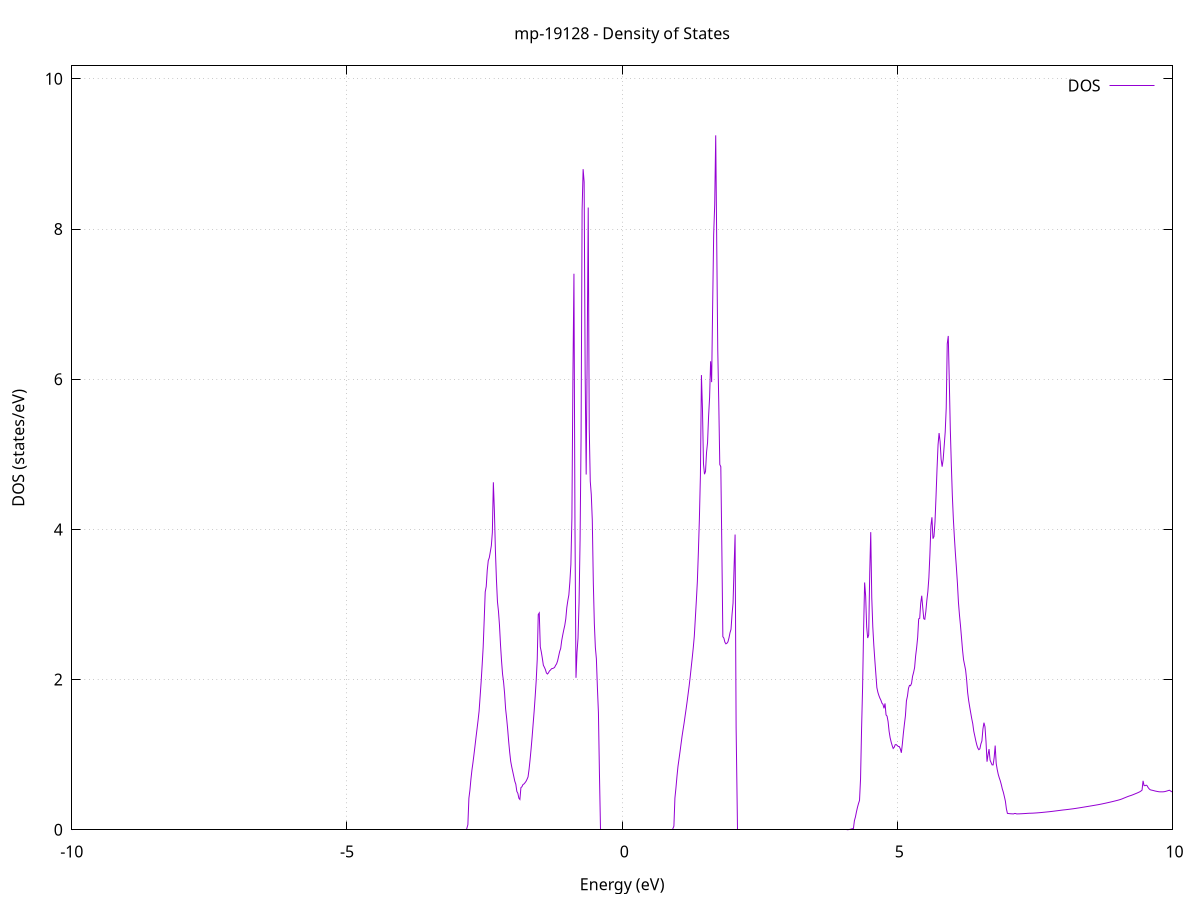 set title 'mp-19128 - Density of States'
set xlabel 'Energy (eV)'
set ylabel 'DOS (states/eV)'
set grid
set xrange [-10:10]
set yrange [0:10.173]
set xzeroaxis lt -1
set terminal png size 800,600
set output 'mp-19128_dos_gnuplot.png'
plot '-' using 1:2 with lines title 'DOS'
-17.592000 0.000000
-17.573500 0.000000
-17.554900 0.000000
-17.536400 0.000000
-17.517900 0.000000
-17.499300 0.000000
-17.480800 0.000000
-17.462300 0.000000
-17.443700 0.000000
-17.425200 0.000000
-17.406700 0.000000
-17.388200 0.000000
-17.369600 0.000000
-17.351100 0.000000
-17.332600 0.000000
-17.314000 0.000000
-17.295500 0.000000
-17.277000 0.000000
-17.258400 0.000000
-17.239900 0.000000
-17.221400 0.000000
-17.202800 0.000000
-17.184300 0.000000
-17.165800 0.000000
-17.147200 0.000000
-17.128700 0.000000
-17.110200 0.000000
-17.091600 0.000000
-17.073100 0.000000
-17.054600 0.000000
-17.036000 0.000000
-17.017500 0.000000
-16.999000 0.000000
-16.980400 0.000000
-16.961900 0.000000
-16.943400 0.000000
-16.924800 0.000000
-16.906300 0.000000
-16.887800 0.000000
-16.869200 0.000000
-16.850700 0.000000
-16.832200 0.000000
-16.813600 0.000000
-16.795100 0.000000
-16.776600 0.000000
-16.758100 0.000000
-16.739500 0.000000
-16.721000 0.000000
-16.702500 0.000000
-16.683900 0.000000
-16.665400 0.000000
-16.646900 0.000000
-16.628300 0.000000
-16.609800 0.000000
-16.591300 0.000000
-16.572700 0.000000
-16.554200 0.000000
-16.535700 0.000000
-16.517100 0.000000
-16.498600 0.000000
-16.480100 0.000000
-16.461500 0.000000
-16.443000 0.000000
-16.424500 0.000000
-16.405900 0.000000
-16.387400 0.000000
-16.368900 0.000000
-16.350300 0.000000
-16.331800 0.000000
-16.313300 0.000000
-16.294700 0.000000
-16.276200 0.000000
-16.257700 0.000000
-16.239100 0.000000
-16.220600 0.000000
-16.202100 0.000000
-16.183500 0.000000
-16.165000 0.000000
-16.146500 0.000000
-16.127900 0.000000
-16.109400 0.000000
-16.090900 0.000000
-16.072400 0.000000
-16.053800 0.000000
-16.035300 0.000000
-16.016800 0.000000
-15.998200 0.000000
-15.979700 0.000000
-15.961200 0.000000
-15.942600 0.000000
-15.924100 0.000000
-15.905600 0.000000
-15.887000 0.000000
-15.868500 0.000000
-15.850000 0.000000
-15.831400 0.000000
-15.812900 0.000000
-15.794400 0.000000
-15.775800 0.000000
-15.757300 0.000000
-15.738800 0.000000
-15.720200 0.000000
-15.701700 0.000000
-15.683200 0.000000
-15.664600 0.000000
-15.646100 0.000000
-15.627600 0.000000
-15.609000 0.000000
-15.590500 0.000000
-15.572000 0.000000
-15.553400 0.000000
-15.534900 0.080900
-15.516400 0.178100
-15.497800 0.261800
-15.479300 0.307000
-15.460800 0.366800
-15.442300 0.412900
-15.423700 0.457500
-15.405200 0.509700
-15.386700 0.558300
-15.368100 0.603200
-15.349600 0.652600
-15.331100 0.704800
-15.312500 0.757300
-15.294000 0.811000
-15.275500 0.866700
-15.256900 0.925500
-15.238400 0.990500
-15.219900 1.057400
-15.201300 1.126600
-15.182800 1.203700
-15.164300 1.284000
-15.145700 1.373200
-15.127200 1.473900
-15.108700 1.580600
-15.090100 1.691900
-15.071600 1.824100
-15.053100 1.983100
-15.034500 2.152100
-15.016000 2.338000
-14.997500 2.579800
-14.978900 2.883500
-14.960400 3.253200
-14.941900 3.796700
-14.923300 4.752800
-14.904800 5.020900
-14.886300 5.139300
-14.867700 5.295300
-14.849200 5.509300
-14.830700 5.657000
-14.812200 6.000100
-14.793600 6.228800
-14.775100 7.183000
-14.756600 8.825500
-14.738000 14.661000
-14.719500 0.000000
-14.701000 0.000000
-14.682400 0.000000
-14.663900 0.000000
-14.645400 0.000000
-14.626800 0.000000
-14.608300 0.000000
-14.589800 0.000000
-14.571200 0.000000
-14.552700 0.000000
-14.534200 0.000000
-14.515600 0.000000
-14.497100 0.000000
-14.478600 0.000000
-14.460000 0.000000
-14.441500 0.000000
-14.423000 0.000000
-14.404400 0.000000
-14.385900 0.000000
-14.367400 0.000000
-14.348800 0.000000
-14.330300 0.000000
-14.311800 0.000000
-14.293200 0.000000
-14.274700 0.000000
-14.256200 0.000000
-14.237600 0.000000
-14.219100 0.000000
-14.200600 0.000000
-14.182100 0.000000
-14.163500 0.000000
-14.145000 0.000000
-14.126500 0.000000
-14.107900 0.000000
-14.089400 0.000000
-14.070900 0.000000
-14.052300 0.000000
-14.033800 0.000000
-14.015300 0.000000
-13.996700 0.000000
-13.978200 0.000000
-13.959700 0.000000
-13.941100 0.000000
-13.922600 0.000000
-13.904100 0.000000
-13.885500 0.000000
-13.867000 0.000000
-13.848500 0.000000
-13.829900 0.000000
-13.811400 0.000000
-13.792900 0.000000
-13.774300 0.000000
-13.755800 0.000000
-13.737300 0.000000
-13.718700 0.000000
-13.700200 0.000000
-13.681700 0.000000
-13.663100 0.000000
-13.644600 0.000000
-13.626100 0.000000
-13.607500 0.000000
-13.589000 0.000000
-13.570500 0.000000
-13.552000 0.000000
-13.533400 0.000000
-13.514900 0.000000
-13.496400 0.000000
-13.477800 0.000000
-13.459300 0.000000
-13.440800 0.000000
-13.422200 0.000000
-13.403700 0.000000
-13.385200 0.000000
-13.366600 0.000000
-13.348100 0.000000
-13.329600 0.000000
-13.311000 0.000000
-13.292500 0.000000
-13.274000 0.000000
-13.255400 0.000000
-13.236900 0.000000
-13.218400 0.000000
-13.199800 0.000000
-13.181300 0.000000
-13.162800 0.000000
-13.144200 0.000000
-13.125700 0.000000
-13.107200 0.000000
-13.088600 0.000000
-13.070100 0.000000
-13.051600 0.000000
-13.033000 0.000000
-13.014500 0.000000
-12.996000 0.000000
-12.977400 0.000000
-12.958900 0.000000
-12.940400 0.000000
-12.921900 0.000000
-12.903300 0.000000
-12.884800 0.000000
-12.866300 0.000000
-12.847700 0.000000
-12.829200 0.000000
-12.810700 0.000000
-12.792100 0.000000
-12.773600 0.000000
-12.755100 0.000000
-12.736500 0.000000
-12.718000 0.000000
-12.699500 0.000000
-12.680900 0.000000
-12.662400 0.000000
-12.643900 0.000000
-12.625300 0.000000
-12.606800 0.000000
-12.588300 0.000000
-12.569700 0.000000
-12.551200 0.000000
-12.532700 0.000000
-12.514100 0.000000
-12.495600 0.000000
-12.477100 0.000000
-12.458500 0.000000
-12.440000 0.000000
-12.421500 0.000000
-12.402900 0.000000
-12.384400 0.000000
-12.365900 0.000000
-12.347300 0.000000
-12.328800 0.000000
-12.310300 0.000000
-12.291700 0.000000
-12.273200 0.000000
-12.254700 0.000000
-12.236200 0.000000
-12.217600 0.000000
-12.199100 0.000000
-12.180600 0.000000
-12.162000 0.000000
-12.143500 0.000000
-12.125000 0.000000
-12.106400 0.000000
-12.087900 0.000000
-12.069400 0.000000
-12.050800 0.000000
-12.032300 0.000000
-12.013800 0.000000
-11.995200 0.000000
-11.976700 0.000000
-11.958200 0.000000
-11.939600 0.000000
-11.921100 0.000000
-11.902600 0.000000
-11.884000 0.000000
-11.865500 0.000000
-11.847000 0.000000
-11.828400 0.000000
-11.809900 0.000000
-11.791400 0.000000
-11.772800 0.000000
-11.754300 0.000000
-11.735800 0.000000
-11.717200 0.000000
-11.698700 0.000000
-11.680200 0.000000
-11.661600 0.000000
-11.643100 0.000000
-11.624600 0.000000
-11.606100 0.000000
-11.587500 0.000000
-11.569000 0.000000
-11.550500 0.000000
-11.531900 0.000000
-11.513400 0.000000
-11.494900 0.000000
-11.476300 0.000000
-11.457800 0.000000
-11.439300 0.000000
-11.420700 0.000000
-11.402200 0.000000
-11.383700 0.000000
-11.365100 0.000000
-11.346600 0.000000
-11.328100 0.000000
-11.309500 0.000000
-11.291000 0.000000
-11.272500 0.000000
-11.253900 0.000000
-11.235400 0.000000
-11.216900 0.000000
-11.198300 0.000000
-11.179800 0.000000
-11.161300 0.000000
-11.142700 0.000000
-11.124200 0.000000
-11.105700 0.000000
-11.087100 0.000000
-11.068600 0.000000
-11.050100 0.000000
-11.031500 0.000000
-11.013000 0.000000
-10.994500 0.000000
-10.976000 0.000000
-10.957400 0.000000
-10.938900 0.000000
-10.920400 0.000000
-10.901800 0.000000
-10.883300 0.000000
-10.864800 0.000000
-10.846200 0.000000
-10.827700 0.000000
-10.809200 0.000000
-10.790600 0.000000
-10.772100 0.000000
-10.753600 0.000000
-10.735000 0.000000
-10.716500 0.000000
-10.698000 0.000000
-10.679400 0.000000
-10.660900 0.000000
-10.642400 0.000000
-10.623800 0.000000
-10.605300 0.000000
-10.586800 0.000000
-10.568200 0.000000
-10.549700 0.000000
-10.531200 0.000000
-10.512600 0.000000
-10.494100 0.000000
-10.475600 0.000000
-10.457000 0.000000
-10.438500 0.000000
-10.420000 0.000000
-10.401400 0.000000
-10.382900 0.000000
-10.364400 0.000000
-10.345900 0.000000
-10.327300 0.000000
-10.308800 0.000000
-10.290300 0.000000
-10.271700 0.000000
-10.253200 0.000000
-10.234700 0.000000
-10.216100 0.000000
-10.197600 0.000000
-10.179100 0.000000
-10.160500 0.000000
-10.142000 0.000000
-10.123500 0.000000
-10.104900 0.000000
-10.086400 0.000000
-10.067900 0.000000
-10.049300 0.000000
-10.030800 0.000000
-10.012300 0.000000
-9.993700 0.000000
-9.975200 0.000000
-9.956700 0.000000
-9.938100 0.000000
-9.919600 0.000000
-9.901100 0.000000
-9.882500 0.000000
-9.864000 0.000000
-9.845500 0.000000
-9.826900 0.000000
-9.808400 0.000000
-9.789900 0.000000
-9.771300 0.000000
-9.752800 0.000000
-9.734300 0.000000
-9.715800 0.000000
-9.697200 0.000000
-9.678700 0.000000
-9.660200 0.000000
-9.641600 0.000000
-9.623100 0.000000
-9.604600 0.000000
-9.586000 0.000000
-9.567500 0.000000
-9.549000 0.000000
-9.530400 0.000000
-9.511900 0.000000
-9.493400 0.000000
-9.474800 0.000000
-9.456300 0.000000
-9.437800 0.000000
-9.419200 0.000000
-9.400700 0.000000
-9.382200 0.000000
-9.363600 0.000000
-9.345100 0.000000
-9.326600 0.000000
-9.308000 0.000000
-9.289500 0.000000
-9.271000 0.000000
-9.252400 0.000000
-9.233900 0.000000
-9.215400 0.000000
-9.196800 0.000000
-9.178300 0.000000
-9.159800 0.000000
-9.141200 0.000000
-9.122700 0.000000
-9.104200 0.000000
-9.085700 0.000000
-9.067100 0.000000
-9.048600 0.000000
-9.030100 0.000000
-9.011500 0.000000
-8.993000 0.000000
-8.974500 0.000000
-8.955900 0.000000
-8.937400 0.000000
-8.918900 0.000000
-8.900300 0.000000
-8.881800 0.000000
-8.863300 0.000000
-8.844700 0.000000
-8.826200 0.000000
-8.807700 0.000000
-8.789100 0.000000
-8.770600 0.000000
-8.752100 0.000000
-8.733500 0.000000
-8.715000 0.000000
-8.696500 0.000000
-8.677900 0.000000
-8.659400 0.000000
-8.640900 0.000000
-8.622300 0.000000
-8.603800 0.000000
-8.585300 0.000000
-8.566700 0.000000
-8.548200 0.000000
-8.529700 0.000000
-8.511100 0.000000
-8.492600 0.000000
-8.474100 0.000000
-8.455500 0.000000
-8.437000 0.000000
-8.418500 0.000000
-8.400000 0.000000
-8.381400 0.000000
-8.362900 0.000000
-8.344400 0.000000
-8.325800 0.000000
-8.307300 0.000000
-8.288800 0.000000
-8.270200 0.000000
-8.251700 0.000000
-8.233200 0.000000
-8.214600 0.000000
-8.196100 0.000000
-8.177600 0.000000
-8.159000 0.000000
-8.140500 0.000000
-8.122000 0.000000
-8.103400 0.000000
-8.084900 0.000000
-8.066400 0.000000
-8.047800 0.000000
-8.029300 0.000000
-8.010800 0.000000
-7.992200 0.000000
-7.973700 0.000000
-7.955200 0.000000
-7.936600 0.000000
-7.918100 0.000000
-7.899600 0.000000
-7.881000 0.000000
-7.862500 0.000000
-7.844000 0.000000
-7.825400 0.000000
-7.806900 0.000000
-7.788400 0.000000
-7.769900 0.000000
-7.751300 0.000000
-7.732800 0.000000
-7.714300 0.000000
-7.695700 0.000000
-7.677200 0.000000
-7.658700 0.000000
-7.640100 0.000000
-7.621600 0.000000
-7.603100 0.000000
-7.584500 0.000000
-7.566000 0.000000
-7.547500 0.000000
-7.528900 0.000000
-7.510400 0.000000
-7.491900 0.000000
-7.473300 0.000000
-7.454800 0.000000
-7.436300 0.000000
-7.417700 0.000000
-7.399200 0.000000
-7.380700 0.000000
-7.362100 0.000000
-7.343600 0.000000
-7.325100 0.000000
-7.306500 0.000000
-7.288000 0.000000
-7.269500 0.000000
-7.250900 0.000000
-7.232400 0.000000
-7.213900 0.000000
-7.195300 0.000000
-7.176800 0.000000
-7.158300 0.000000
-7.139800 0.000000
-7.121200 0.000000
-7.102700 0.000000
-7.084200 0.000000
-7.065600 0.000000
-7.047100 0.000000
-7.028600 0.000000
-7.010000 0.000000
-6.991500 0.000000
-6.973000 0.000000
-6.954400 0.000000
-6.935900 0.000000
-6.917400 0.000000
-6.898800 0.000000
-6.880300 0.000000
-6.861800 0.000000
-6.843200 0.000000
-6.824700 0.000000
-6.806200 0.000000
-6.787600 0.000000
-6.769100 0.000000
-6.750600 0.000000
-6.732000 0.000000
-6.713500 0.000000
-6.695000 0.000000
-6.676400 0.000000
-6.657900 0.000000
-6.639400 0.000000
-6.620800 0.000000
-6.602300 0.000000
-6.583800 0.000000
-6.565200 0.000000
-6.546700 0.000000
-6.528200 0.000000
-6.509700 0.000000
-6.491100 0.000000
-6.472600 0.000000
-6.454100 0.000000
-6.435500 0.000000
-6.417000 0.000000
-6.398500 0.000000
-6.379900 0.000000
-6.361400 0.000000
-6.342900 0.000000
-6.324300 0.000000
-6.305800 0.000000
-6.287300 0.000000
-6.268700 0.000000
-6.250200 0.000000
-6.231700 0.000000
-6.213100 0.000000
-6.194600 0.000000
-6.176100 0.000000
-6.157500 0.000000
-6.139000 0.000000
-6.120500 0.000000
-6.101900 0.000000
-6.083400 0.000000
-6.064900 0.000000
-6.046300 0.000000
-6.027800 0.000000
-6.009300 0.000000
-5.990700 0.000000
-5.972200 0.000000
-5.953700 0.000000
-5.935100 0.000000
-5.916600 0.000000
-5.898100 0.000000
-5.879600 0.000000
-5.861000 0.000000
-5.842500 0.000000
-5.824000 0.000000
-5.805400 0.000000
-5.786900 0.000000
-5.768400 0.000000
-5.749800 0.000000
-5.731300 0.000000
-5.712800 0.000000
-5.694200 0.000000
-5.675700 0.000000
-5.657200 0.000000
-5.638600 0.000000
-5.620100 0.000000
-5.601600 0.000000
-5.583000 0.000000
-5.564500 0.000000
-5.546000 0.000000
-5.527400 0.000000
-5.508900 0.000000
-5.490400 0.000000
-5.471800 0.000000
-5.453300 0.000000
-5.434800 0.000000
-5.416200 0.000000
-5.397700 0.000000
-5.379200 0.000000
-5.360600 0.000000
-5.342100 0.000000
-5.323600 0.000000
-5.305000 0.000000
-5.286500 0.000000
-5.268000 0.000000
-5.249500 0.000000
-5.230900 0.000000
-5.212400 0.000000
-5.193900 0.000000
-5.175300 0.000000
-5.156800 0.000000
-5.138300 0.000000
-5.119700 0.000000
-5.101200 0.000000
-5.082700 0.000000
-5.064100 0.000000
-5.045600 0.000000
-5.027100 0.000000
-5.008500 0.000000
-4.990000 0.000000
-4.971500 0.000000
-4.952900 0.000000
-4.934400 0.000000
-4.915900 0.000000
-4.897300 0.000000
-4.878800 0.000000
-4.860300 0.000000
-4.841700 0.000000
-4.823200 0.000000
-4.804700 0.000000
-4.786100 0.000000
-4.767600 0.000000
-4.749100 0.000000
-4.730500 0.000000
-4.712000 0.000000
-4.693500 0.000000
-4.674900 0.000000
-4.656400 0.000000
-4.637900 0.000000
-4.619300 0.000000
-4.600800 0.000000
-4.582300 0.000000
-4.563800 0.000000
-4.545200 0.000000
-4.526700 0.000000
-4.508200 0.000000
-4.489600 0.000000
-4.471100 0.000000
-4.452600 0.000000
-4.434000 0.000000
-4.415500 0.000000
-4.397000 0.000000
-4.378400 0.000000
-4.359900 0.000000
-4.341400 0.000000
-4.322800 0.000000
-4.304300 0.000000
-4.285800 0.000000
-4.267200 0.000000
-4.248700 0.000000
-4.230200 0.000000
-4.211600 0.000000
-4.193100 0.000000
-4.174600 0.000000
-4.156000 0.000000
-4.137500 0.000000
-4.119000 0.000000
-4.100400 0.000000
-4.081900 0.000000
-4.063400 0.000000
-4.044800 0.000000
-4.026300 0.000000
-4.007800 0.000000
-3.989200 0.000000
-3.970700 0.000000
-3.952200 0.000000
-3.933700 0.000000
-3.915100 0.000000
-3.896600 0.000000
-3.878100 0.000000
-3.859500 0.000000
-3.841000 0.000000
-3.822500 0.000000
-3.803900 0.000000
-3.785400 0.000000
-3.766900 0.000000
-3.748300 0.000000
-3.729800 0.000000
-3.711300 0.000000
-3.692700 0.000000
-3.674200 0.000000
-3.655700 0.000000
-3.637100 0.000000
-3.618600 0.000000
-3.600100 0.000000
-3.581500 0.000000
-3.563000 0.000000
-3.544500 0.000000
-3.525900 0.000000
-3.507400 0.000000
-3.488900 0.000000
-3.470300 0.000000
-3.451800 0.000000
-3.433300 0.000000
-3.414700 0.000000
-3.396200 0.000000
-3.377700 0.000000
-3.359100 0.000000
-3.340600 0.000000
-3.322100 0.000000
-3.303600 0.000000
-3.285000 0.000000
-3.266500 0.000000
-3.248000 0.000000
-3.229400 0.000000
-3.210900 0.000000
-3.192400 0.000000
-3.173800 0.000000
-3.155300 0.000000
-3.136800 0.000000
-3.118200 0.000000
-3.099700 0.000000
-3.081200 0.000000
-3.062600 0.000000
-3.044100 0.000000
-3.025600 0.000000
-3.007000 0.000000
-2.988500 0.000000
-2.970000 0.000000
-2.951400 0.000000
-2.932900 0.000000
-2.914400 0.000000
-2.895800 0.000000
-2.877300 0.000000
-2.858800 0.000000
-2.840200 0.000000
-2.821700 0.000000
-2.803200 0.067700
-2.784600 0.419600
-2.766100 0.527000
-2.747600 0.674100
-2.729000 0.796800
-2.710500 0.894900
-2.692000 1.003800
-2.673500 1.117000
-2.654900 1.234300
-2.636400 1.345500
-2.617900 1.457500
-2.599300 1.580200
-2.580800 1.771900
-2.562300 1.968500
-2.543700 2.193300
-2.525200 2.431200
-2.506700 2.788300
-2.488100 3.167200
-2.469600 3.240000
-2.451100 3.455900
-2.432500 3.585000
-2.414000 3.623100
-2.395500 3.701200
-2.376900 3.782100
-2.358400 3.957500
-2.339900 4.627800
-2.321300 4.244400
-2.302800 3.718000
-2.284300 3.333000
-2.265700 3.037700
-2.247200 2.910400
-2.228700 2.723000
-2.210100 2.462800
-2.191600 2.251300
-2.173100 2.074500
-2.154500 1.967800
-2.136000 1.816200
-2.117500 1.609600
-2.098900 1.485500
-2.080400 1.342600
-2.061900 1.176000
-2.043400 1.032200
-2.024800 0.911200
-2.006300 0.837300
-1.987800 0.774400
-1.969200 0.711400
-1.950700 0.646800
-1.932200 0.607400
-1.913600 0.511400
-1.895100 0.485500
-1.876600 0.421100
-1.858000 0.403900
-1.839500 0.560800
-1.821000 0.572900
-1.802400 0.601400
-1.783900 0.610200
-1.765400 0.626000
-1.746800 0.644800
-1.728300 0.672000
-1.709800 0.704500
-1.691200 0.806100
-1.672700 0.934300
-1.654200 1.078600
-1.635600 1.237500
-1.617100 1.410500
-1.598600 1.581700
-1.580000 1.775800
-1.561500 1.987200
-1.543000 2.266600
-1.524400 2.866100
-1.505900 2.888000
-1.487400 2.435200
-1.468800 2.369100
-1.450300 2.284300
-1.431800 2.192000
-1.413200 2.164700
-1.394700 2.134100
-1.376200 2.088900
-1.357700 2.074400
-1.339100 2.089300
-1.320600 2.115200
-1.302100 2.127300
-1.283500 2.144300
-1.265000 2.147400
-1.246500 2.152800
-1.227900 2.161900
-1.209400 2.189400
-1.190900 2.209800
-1.172300 2.250700
-1.153800 2.311900
-1.135300 2.373700
-1.116700 2.414600
-1.098200 2.519200
-1.079700 2.592900
-1.061100 2.660900
-1.042600 2.721600
-1.024100 2.808100
-1.005500 2.958800
-0.987000 3.051600
-0.968500 3.126400
-0.949900 3.300000
-0.931400 3.534400
-0.912900 4.154200
-0.894300 6.044400
-0.875800 7.404700
-0.857300 4.060500
-0.838700 2.024300
-0.820200 2.363200
-0.801700 2.550300
-0.783100 3.021600
-0.764600 3.849300
-0.746100 5.234400
-0.727600 8.251300
-0.709000 8.797400
-0.690500 8.626200
-0.672000 6.067300
-0.653400 4.730700
-0.634900 6.367600
-0.616400 8.286200
-0.597800 5.343700
-0.579300 4.641600
-0.560800 4.463400
-0.542200 4.120400
-0.523700 3.288600
-0.505200 2.745200
-0.486600 2.427900
-0.468100 2.277000
-0.449600 1.893900
-0.431000 1.562400
-0.412500 0.749200
-0.394000 0.000000
-0.375400 0.000000
-0.356900 0.000000
-0.338400 0.000000
-0.319800 0.000000
-0.301300 0.000000
-0.282800 0.000000
-0.264200 0.000000
-0.245700 0.000000
-0.227200 0.000000
-0.208600 0.000000
-0.190100 0.000000
-0.171600 0.000000
-0.153000 0.000000
-0.134500 0.000000
-0.116000 0.000000
-0.097500 0.000000
-0.078900 0.000000
-0.060400 0.000000
-0.041900 0.000000
-0.023300 0.000000
-0.004800 0.000000
0.013700 0.000000
0.032300 0.000000
0.050800 0.000000
0.069300 0.000000
0.087900 0.000000
0.106400 0.000000
0.124900 0.000000
0.143500 0.000000
0.162000 0.000000
0.180500 0.000000
0.199100 0.000000
0.217600 0.000000
0.236100 0.000000
0.254700 0.000000
0.273200 0.000000
0.291700 0.000000
0.310300 0.000000
0.328800 0.000000
0.347300 0.000000
0.365900 0.000000
0.384400 0.000000
0.402900 0.000000
0.421500 0.000000
0.440000 0.000000
0.458500 0.000000
0.477100 0.000000
0.495600 0.000000
0.514100 0.000000
0.532600 0.000000
0.551200 0.000000
0.569700 0.000000
0.588200 0.000000
0.606800 0.000000
0.625300 0.000000
0.643800 0.000000
0.662400 0.000000
0.680900 0.000000
0.699400 0.000000
0.718000 0.000000
0.736500 0.000000
0.755000 0.000000
0.773600 0.000000
0.792100 0.000000
0.810600 0.000000
0.829200 0.000000
0.847700 0.000000
0.866200 0.000000
0.884800 0.000000
0.903300 0.000000
0.921800 0.000000
0.940400 0.048100
0.958900 0.422700
0.977400 0.556000
0.996000 0.710000
1.014500 0.843700
1.033000 0.941000
1.051600 1.039600
1.070100 1.143000
1.088600 1.244900
1.107200 1.334800
1.125700 1.420300
1.144200 1.516700
1.162700 1.610500
1.181300 1.710600
1.199800 1.815900
1.218300 1.920500
1.236900 2.037900
1.255400 2.166100
1.273900 2.291700
1.292500 2.425500
1.311000 2.576800
1.329500 2.810700
1.348100 3.049600
1.366600 3.305500
1.385100 3.696000
1.403700 4.145200
1.422200 4.719300
1.440700 6.055000
1.459300 5.607700
1.477800 4.873400
1.496300 4.735100
1.514900 4.771900
1.533400 5.026400
1.551900 5.156200
1.570500 5.504500
1.589000 5.757300
1.607500 6.239300
1.626100 5.961200
1.644600 6.984800
1.663100 7.926800
1.681700 8.321500
1.700200 9.248300
1.718700 7.811700
1.737300 6.395700
1.755800 5.681900
1.774300 4.864200
1.792800 4.835500
1.811400 3.754100
1.829900 2.571600
1.848400 2.552400
1.867000 2.497700
1.885500 2.476100
1.904000 2.484200
1.922600 2.502900
1.941100 2.554900
1.959600 2.623000
1.978200 2.670000
1.996700 2.866100
2.015200 3.019100
2.033800 3.494500
2.052300 3.931900
2.070800 1.366100
2.089400 0.000000
2.107900 0.000000
2.126400 0.000000
2.145000 0.000000
2.163500 0.000000
2.182000 0.000000
2.200600 0.000000
2.219100 0.000000
2.237600 0.000000
2.256200 0.000000
2.274700 0.000000
2.293200 0.000000
2.311800 0.000000
2.330300 0.000000
2.348800 0.000000
2.367400 0.000000
2.385900 0.000000
2.404400 0.000000
2.423000 0.000000
2.441500 0.000000
2.460000 0.000000
2.478500 0.000000
2.497100 0.000000
2.515600 0.000000
2.534100 0.000000
2.552700 0.000000
2.571200 0.000000
2.589700 0.000000
2.608300 0.000000
2.626800 0.000000
2.645300 0.000000
2.663900 0.000000
2.682400 0.000000
2.700900 0.000000
2.719500 0.000000
2.738000 0.000000
2.756500 0.000000
2.775100 0.000000
2.793600 0.000000
2.812100 0.000000
2.830700 0.000000
2.849200 0.000000
2.867700 0.000000
2.886300 0.000000
2.904800 0.000000
2.923300 0.000000
2.941900 0.000000
2.960400 0.000000
2.978900 0.000000
2.997500 0.000000
3.016000 0.000000
3.034500 0.000000
3.053100 0.000000
3.071600 0.000000
3.090100 0.000000
3.108600 0.000000
3.127200 0.000000
3.145700 0.000000
3.164200 0.000000
3.182800 0.000000
3.201300 0.000000
3.219800 0.000000
3.238400 0.000000
3.256900 0.000000
3.275400 0.000000
3.294000 0.000000
3.312500 0.000000
3.331000 0.000000
3.349600 0.000000
3.368100 0.000000
3.386600 0.000000
3.405200 0.000000
3.423700 0.000000
3.442200 0.000000
3.460800 0.000000
3.479300 0.000000
3.497800 0.000000
3.516400 0.000000
3.534900 0.000000
3.553400 0.000000
3.572000 0.000000
3.590500 0.000000
3.609000 0.000000
3.627600 0.000000
3.646100 0.000000
3.664600 0.000000
3.683200 0.000000
3.701700 0.000000
3.720200 0.000000
3.738700 0.000000
3.757300 0.000000
3.775800 0.000000
3.794300 0.000000
3.812900 0.000000
3.831400 0.000000
3.849900 0.000000
3.868500 0.000000
3.887000 0.000000
3.905500 0.000000
3.924100 0.000000
3.942600 0.000000
3.961100 0.000000
3.979700 0.000000
3.998200 0.000000
4.016700 0.000000
4.035300 0.000000
4.053800 0.000000
4.072300 0.000000
4.090900 0.000400
4.109400 0.001600
4.127900 0.003800
4.146500 0.006700
4.165000 0.010600
4.183500 0.014700
4.202100 0.016500
4.220600 0.122600
4.239100 0.171300
4.257700 0.239800
4.276200 0.299600
4.294700 0.349300
4.313300 0.392000
4.331800 0.677000
4.350300 1.336000
4.368800 1.888100
4.387400 2.669100
4.405900 3.293400
4.424400 3.114600
4.443000 2.701500
4.461500 2.553600
4.480000 2.594900
4.498600 3.418800
4.517100 3.963400
4.535600 3.092300
4.554200 2.704300
4.572700 2.459300
4.591200 2.261400
4.609800 2.076200
4.628300 1.894100
4.646800 1.830600
4.665400 1.787000
4.683900 1.752300
4.702400 1.723700
4.721000 1.685600
4.739500 1.670100
4.758000 1.617500
4.776600 1.682700
4.795100 1.529600
4.813600 1.513700
4.832200 1.440600
4.850700 1.311800
4.869200 1.226700
4.887800 1.168700
4.906300 1.122200
4.924800 1.082800
4.943400 1.098800
4.961900 1.133100
4.980400 1.134400
4.998900 1.121700
5.017500 1.108800
5.036000 1.107800
5.054500 1.077700
5.073100 1.025500
5.091600 1.143600
5.110100 1.286100
5.128700 1.406400
5.147200 1.518300
5.165700 1.718300
5.184300 1.780800
5.202800 1.885000
5.221300 1.922800
5.239900 1.918500
5.258400 1.949600
5.276900 2.043700
5.295500 2.094600
5.314000 2.159700
5.332500 2.314400
5.351100 2.425500
5.369600 2.562100
5.388100 2.808500
5.406700 2.816100
5.425200 3.018200
5.443700 3.117000
5.462300 2.955600
5.480800 2.810500
5.499300 2.802800
5.517900 2.904700
5.536400 3.054600
5.554900 3.173500
5.573500 3.358000
5.592000 3.666000
5.610500 4.048900
5.629000 4.161500
5.647600 3.876700
5.666100 3.906000
5.684600 4.100100
5.703200 4.438700
5.721700 4.808900
5.740200 5.127600
5.758800 5.283500
5.777300 5.169000
5.795800 4.935500
5.814400 4.835900
5.832900 4.929800
5.851400 5.111200
5.870000 5.296100
5.888500 5.616200
5.907000 6.470500
5.925600 6.576500
5.944100 5.985000
5.962600 5.337800
5.981200 4.865300
5.999700 4.452000
6.018200 4.139300
6.036800 3.894700
6.055300 3.679700
6.073800 3.487700
6.092400 3.278200
6.110900 3.026500
6.129400 2.858200
6.148000 2.716600
6.166500 2.556900
6.185000 2.394100
6.203600 2.264000
6.222100 2.197300
6.240600 2.128400
6.259200 1.998800
6.277700 1.828100
6.296200 1.721300
6.314700 1.637200
6.333300 1.558400
6.351800 1.481500
6.370300 1.414100
6.388900 1.313700
6.407400 1.250100
6.425900 1.184500
6.444500 1.128300
6.463000 1.087700
6.481500 1.066600
6.500100 1.078500
6.518600 1.143500
6.537100 1.183200
6.555700 1.342600
6.574200 1.425900
6.592700 1.371200
6.611300 1.177400
6.629800 0.906500
6.648300 1.000300
6.666900 1.074500
6.685400 0.927500
6.703900 0.894700
6.722500 0.863600
6.741000 0.863900
6.759500 0.960800
6.778100 1.121200
6.796600 0.883800
6.815100 0.802300
6.833700 0.738300
6.852200 0.691800
6.870700 0.652100
6.889300 0.601800
6.907800 0.543400
6.926300 0.500100
6.944800 0.442700
6.963400 0.382000
6.981900 0.279000
7.000400 0.218400
7.019000 0.216400
7.037500 0.214900
7.056000 0.213600
7.074600 0.212700
7.093100 0.211900
7.111600 0.211200
7.130200 0.210900
7.148700 0.210900
7.167200 0.211200
7.185800 0.211500
7.204300 0.211900
7.222800 0.212500
7.241400 0.213100
7.259900 0.213800
7.278400 0.214600
7.297000 0.215400
7.315500 0.216200
7.334000 0.217100
7.352600 0.218000
7.371100 0.219000
7.389600 0.219800
7.408200 0.220100
7.426700 0.220500
7.445200 0.220900
7.463800 0.221400
7.482300 0.222300
7.500800 0.223200
7.519400 0.224100
7.537900 0.225100
7.556400 0.226100
7.574900 0.227200
7.593500 0.228400
7.612000 0.229600
7.630500 0.230900
7.649100 0.232300
7.667600 0.233600
7.686100 0.235000
7.704700 0.236400
7.723200 0.237800
7.741700 0.239200
7.760300 0.240600
7.778800 0.242100
7.797300 0.243700
7.815900 0.245400
7.834400 0.247000
7.852900 0.248700
7.871500 0.250500
7.890000 0.252200
7.908500 0.253900
7.927100 0.255600
7.945600 0.257400
7.964100 0.259100
7.982700 0.260900
8.001200 0.262600
8.019700 0.264200
8.038300 0.265600
8.056800 0.267100
8.075300 0.268700
8.093900 0.270300
8.112400 0.272000
8.130900 0.273700
8.149500 0.275500
8.168000 0.277200
8.186500 0.279000
8.205000 0.280800
8.223600 0.282800
8.242100 0.284800
8.260600 0.286900
8.279200 0.289000
8.297700 0.291100
8.316200 0.293300
8.334800 0.295500
8.353300 0.297700
8.371800 0.299900
8.390400 0.302200
8.408900 0.304400
8.427400 0.306600
8.446000 0.308900
8.464500 0.311100
8.483000 0.313400
8.501600 0.315700
8.520100 0.318000
8.538600 0.320200
8.557200 0.322600
8.575700 0.324900
8.594200 0.327200
8.612800 0.329600
8.631300 0.331900
8.649800 0.334300
8.668400 0.336800
8.686900 0.339400
8.705400 0.342200
8.724000 0.344900
8.742500 0.347900
8.761000 0.350900
8.779600 0.353800
8.798100 0.356800
8.816600 0.359800
8.835100 0.362900
8.853700 0.366000
8.872200 0.369100
8.890700 0.372300
8.909300 0.375500
8.927800 0.378800
8.946300 0.382200
8.964900 0.385600
8.983400 0.389100
9.001900 0.392600
9.020500 0.396200
9.039000 0.400100
9.057500 0.404500
9.076100 0.409300
9.094600 0.414500
9.113100 0.420500
9.131700 0.425900
9.150200 0.431500
9.168700 0.437000
9.187300 0.442300
9.205800 0.447400
9.224300 0.452000
9.242900 0.456200
9.261400 0.461000
9.279900 0.466300
9.298500 0.471800
9.317000 0.477400
9.335500 0.483000
9.354100 0.488600
9.372600 0.494500
9.391100 0.500700
9.409700 0.507700
9.428200 0.516800
9.446700 0.528400
9.465200 0.651900
9.483800 0.587800
9.502300 0.587200
9.520800 0.594200
9.539400 0.586400
9.557900 0.561100
9.576400 0.544700
9.595000 0.533100
9.613500 0.528900
9.632000 0.526100
9.650600 0.522700
9.669100 0.519300
9.687600 0.515500
9.706200 0.512900
9.724700 0.510200
9.743200 0.507600
9.761800 0.505800
9.780300 0.505300
9.798800 0.505000
9.817400 0.505200
9.835900 0.506000
9.854400 0.507700
9.873000 0.511100
9.891500 0.515000
9.910000 0.519100
9.928600 0.523500
9.947100 0.526300
9.965600 0.515900
9.984200 0.509100
10.002700 0.499200
10.021200 0.502800
10.039800 0.504100
10.058300 0.504300
10.076800 0.505200
10.095400 0.506300
10.113900 0.507600
10.132400 0.509300
10.150900 0.511100
10.169500 0.512900
10.188000 0.515800
10.206500 0.519900
10.225100 0.523900
10.243600 0.527600
10.262100 0.530700
10.280700 0.533200
10.299200 0.537300
10.317700 0.540600
10.336300 0.542700
10.354800 0.543500
10.373300 0.550600
10.391900 0.557100
10.410400 0.544600
10.428900 0.527400
10.447500 0.519100
10.466000 0.515300
10.484500 0.513700
10.503100 0.512800
10.521600 0.512900
10.540100 0.512600
10.558700 0.512400
10.577200 0.512300
10.595700 0.512300
10.614300 0.512100
10.632800 0.511800
10.651300 0.511400
10.669900 0.511200
10.688400 0.511900
10.706900 0.503500
10.725500 0.488100
10.744000 0.485900
10.762500 0.485300
10.781000 0.484500
10.799600 0.483000
10.818100 0.484000
10.836600 0.482400
10.855200 0.477500
10.873700 0.470100
10.892200 0.463100
10.910800 0.456500
10.929300 0.450500
10.947800 0.445800
10.966400 0.442300
10.984900 0.439200
11.003400 0.436400
11.022000 0.433700
11.040500 0.431100
11.059000 0.429000
11.077600 0.427200
11.096100 0.426000
11.114600 0.424400
11.133200 0.422400
11.151700 0.420000
11.170200 0.417100
11.188800 0.414200
11.207300 0.414800
11.225800 0.414400
11.244400 0.414700
11.262900 0.418200
11.281400 0.434600
11.300000 0.450300
11.318500 0.465300
11.337000 0.522100
11.355600 0.509400
11.374100 0.513100
11.392600 0.528900
11.411100 0.548400
11.429700 0.561400
11.448200 0.562300
11.466700 0.547700
11.485300 0.503300
11.503800 0.471100
11.522300 0.449200
11.540900 0.430000
11.559400 0.410200
11.577900 0.391000
11.596500 0.372000
11.615000 0.351700
11.633500 0.327000
11.652100 0.297800
11.670600 0.257200
11.689100 0.198200
11.707700 0.149200
11.726200 0.382300
11.744700 1.515600
11.763300 1.315700
11.781800 1.525100
11.800300 1.283400
11.818900 1.198700
11.837400 1.100800
11.855900 1.049100
11.874500 1.008000
11.893000 0.978300
11.911500 0.956200
11.930100 0.940200
11.948600 0.923700
11.967100 0.912600
11.985700 0.898200
12.004200 0.890000
12.022700 0.920000
12.041200 0.938300
12.059800 0.946800
12.078300 0.899700
12.096800 0.884700
12.115400 0.869900
12.133900 0.858800
12.152400 0.849200
12.171000 0.841800
12.189500 0.836800
12.208000 0.832800
12.226600 0.828200
12.245100 0.825300
12.263600 0.822900
12.282200 0.821900
12.300700 0.820500
12.319200 0.819300
12.337800 0.819500
12.356300 0.820200
12.374800 0.821700
12.393400 0.824000
12.411900 0.827300
12.430400 0.832000
12.449000 0.840800
12.467500 0.851600
12.486000 0.871400
12.504600 0.868800
12.523100 0.873100
12.541600 0.865000
12.560200 0.863500
12.578700 0.863200
12.597200 0.863400
12.615800 0.881000
12.634300 0.912100
12.652800 0.958500
12.671300 0.994600
12.689900 1.034500
12.708400 1.070600
12.726900 1.104400
12.745500 1.132500
12.764000 1.161100
12.782500 1.200600
12.801100 1.268200
12.819600 1.354700
12.838100 1.443900
12.856700 1.541300
12.875200 1.591800
12.893700 1.715000
12.912300 1.812400
12.930800 1.827500
12.949300 1.755000
12.967900 1.651700
12.986400 1.431900
13.004900 1.257900
13.023500 1.159400
13.042000 1.083600
13.060500 1.019400
13.079100 0.975400
13.097600 0.922300
13.116100 0.857300
13.134700 0.753500
13.153200 0.628500
13.171700 0.592600
13.190300 0.582700
13.208800 0.575600
13.227300 0.576400
13.245900 0.570700
13.264400 0.542200
13.282900 0.531700
13.301500 0.523800
13.320000 0.516600
13.338500 0.510200
13.357000 0.503900
13.375600 0.498100
13.394100 0.493000
13.412600 0.488100
13.431200 0.482200
13.449700 0.474900
13.468200 0.468700
13.486800 0.465500
13.505300 0.463100
13.523800 0.460700
13.542400 0.458300
13.560900 0.456700
13.579400 0.454800
13.598000 0.452100
13.616500 0.449000
13.635000 0.446000
13.653600 0.443200
13.672100 0.440500
13.690600 0.438200
13.709200 0.436500
13.727700 0.435400
13.746200 0.435100
13.764800 0.435200
13.783300 0.435600
13.801800 0.435900
13.820400 0.436200
13.838900 0.436600
13.857400 0.437200
13.876000 0.438400
13.894500 0.440100
13.913000 0.442000
13.931600 0.445100
13.950100 0.448100
13.968600 0.450900
13.987100 0.452800
14.005700 0.455100
14.024200 0.458300
14.042700 0.462900
14.061300 0.473600
14.079800 0.490100
14.098300 0.501800
14.116900 0.512500
14.135400 0.523900
14.153900 0.536100
14.172500 0.548300
14.191000 0.558400
14.209500 0.570100
14.228100 0.585100
14.246600 0.601400
14.265100 0.618900
14.283700 0.638200
14.302200 0.658800
14.320700 0.682000
14.339300 0.711800
14.357800 0.751600
14.376300 0.806200
14.394900 0.869500
14.413400 0.940400
14.431900 1.091700
14.450500 1.150200
14.469000 1.203700
14.487500 1.174100
14.506100 1.146800
14.524600 1.104500
14.543100 1.058400
14.561700 1.039000
14.580200 1.021400
14.598700 1.002300
14.617200 0.981500
14.635800 0.956900
14.654300 0.942500
14.672800 0.948400
14.691400 0.957900
14.709900 0.980500
14.728400 1.010300
14.747000 1.027200
14.765500 1.010200
14.784000 0.996300
14.802600 0.986200
14.821100 0.981100
14.839600 0.986700
14.858200 0.995700
14.876700 1.032000
14.895200 1.098700
14.913800 1.202100
14.932300 1.233200
14.950800 1.267000
14.969400 1.305800
14.987900 1.438000
15.006400 1.540300
15.025000 1.487700
15.043500 1.420700
15.062000 1.381400
15.080600 1.315000
15.099100 1.272200
15.117600 1.253900
15.136200 1.224700
15.154700 1.190600
15.173200 1.156600
15.191800 1.125900
15.210300 1.097300
15.228800 1.073500
15.247300 1.050800
15.265900 1.026100
15.284400 1.011300
15.302900 0.998100
15.321500 0.976400
15.340000 0.950700
15.358500 0.922600
15.377100 0.908100
15.395600 0.894300
15.414100 0.881200
15.432700 0.869900
15.451200 0.861600
15.469700 0.862200
15.488300 0.861800
15.506800 0.854400
15.525300 0.835000
15.543900 0.804500
15.562400 0.796800
15.580900 0.791800
15.599500 0.779200
15.618000 0.767800
15.636500 0.757900
15.655100 0.749300
15.673600 0.740100
15.692100 0.730200
15.710700 0.674000
15.729200 0.612300
15.747700 0.564600
15.766300 0.536300
15.784800 0.515000
15.803300 0.499700
15.821900 0.484700
15.840400 0.468600
15.858900 0.451100
15.877400 0.433200
15.896000 0.418400
15.914500 0.406900
15.933000 0.397400
15.951600 0.388800
15.970100 0.380400
15.988600 0.371200
16.007200 0.362500
16.025700 0.354700
16.044200 0.347100
16.062800 0.339800
16.081300 0.334200
16.099800 0.328500
16.118400 0.322300
16.136900 0.315800
16.155400 0.309500
16.174000 0.303200
16.192500 0.297300
16.211000 0.291900
16.229600 0.287100
16.248100 0.283000
16.266600 0.279500
16.285200 0.276800
16.303700 0.275100
16.322200 0.275900
16.340800 0.276900
16.359300 0.274100
16.377800 0.268200
16.396400 0.260800
16.414900 0.253500
16.433400 0.246400
16.452000 0.239800
16.470500 0.233900
16.489000 0.229000
16.507500 0.227400
16.526100 0.224800
16.544600 0.225100
16.563100 0.224800
16.581700 0.222600
16.600200 0.220100
16.618700 0.217600
16.637300 0.215400
16.655800 0.213300
16.674300 0.211300
16.692900 0.209400
16.711400 0.207500
16.729900 0.205900
16.748500 0.205800
16.767000 0.205900
16.785500 0.205300
16.804100 0.204300
16.822600 0.203200
16.841100 0.201900
16.859700 0.205300
16.878200 0.215100
16.896700 0.229400
16.915300 0.243000
16.933800 0.255700
16.952300 0.267800
16.970900 0.274100
16.989400 0.307600
17.007900 0.303400
17.026500 0.304000
17.045000 0.227200
17.063500 0.170900
17.082100 0.137500
17.100600 0.120700
17.119100 0.105300
17.137700 0.096900
17.156200 0.090300
17.174700 0.085200
17.193200 0.081100
17.211800 0.077600
17.230300 0.074500
17.248800 0.071700
17.267400 0.069300
17.285900 0.067200
17.304400 0.065400
17.323000 0.063800
17.341500 0.062500
17.360000 0.061600
17.378600 0.061100
17.397100 0.060900
17.415600 0.060600
17.434200 0.060300
17.452700 0.059900
17.471200 0.063700
17.489800 0.066800
17.508300 0.069000
17.526800 0.069400
17.545400 0.063100
17.563900 0.056400
17.582400 0.048700
17.601000 0.040700
17.619500 0.033900
17.638000 0.028300
17.656600 0.023600
17.675100 0.019400
17.693600 0.015900
17.712200 0.012300
17.730700 0.006900
17.749200 0.002900
17.767800 0.000700
17.786300 0.000000
17.804800 0.000000
17.823300 0.000000
17.841900 0.000000
17.860400 0.000000
17.878900 0.000000
17.897500 0.000000
17.916000 0.000000
17.934500 0.000000
17.953100 0.000000
17.971600 0.000000
17.990100 0.000000
18.008700 0.000000
18.027200 0.000000
18.045700 0.000000
18.064300 0.000000
18.082800 0.000000
18.101300 0.000000
18.119900 0.000000
18.138400 0.000000
18.156900 0.000000
18.175500 0.000000
18.194000 0.000000
18.212500 0.000000
18.231100 0.000000
18.249600 0.000000
18.268100 0.000000
18.286700 0.000000
18.305200 0.000000
18.323700 0.000000
18.342300 0.000000
18.360800 0.000000
18.379300 0.000000
18.397900 0.000000
18.416400 0.000000
18.434900 0.000000
18.453400 0.000000
18.472000 0.000000
18.490500 0.000000
18.509000 0.000000
18.527600 0.000000
18.546100 0.000000
18.564600 0.000000
18.583200 0.000000
18.601700 0.000000
18.620200 0.000000
18.638800 0.000000
18.657300 0.000000
18.675800 0.000000
18.694400 0.000000
18.712900 0.000000
18.731400 0.000000
18.750000 0.000000
18.768500 0.000000
18.787000 0.000000
18.805600 0.000000
18.824100 0.000000
18.842600 0.000000
18.861200 0.000000
18.879700 0.000000
18.898200 0.000000
18.916800 0.000000
18.935300 0.000000
18.953800 0.000000
18.972400 0.000000
18.990900 0.000000
19.009400 0.000000
19.028000 0.000000
19.046500 0.000000
19.065000 0.000000
19.083500 0.000000
19.102100 0.000000
19.120600 0.000000
19.139100 0.000000
19.157700 0.000000
19.176200 0.000000
19.194700 0.000000
19.213300 0.000000
19.231800 0.000000
19.250300 0.000000
19.268900 0.000000
19.287400 0.000000
19.305900 0.000000
19.324500 0.000000
19.343000 0.000000
19.361500 0.000000
19.380100 0.000000
19.398600 0.000000
19.417100 0.000000
19.435700 0.000000
19.454200 0.000000
19.472700 0.000000
e
